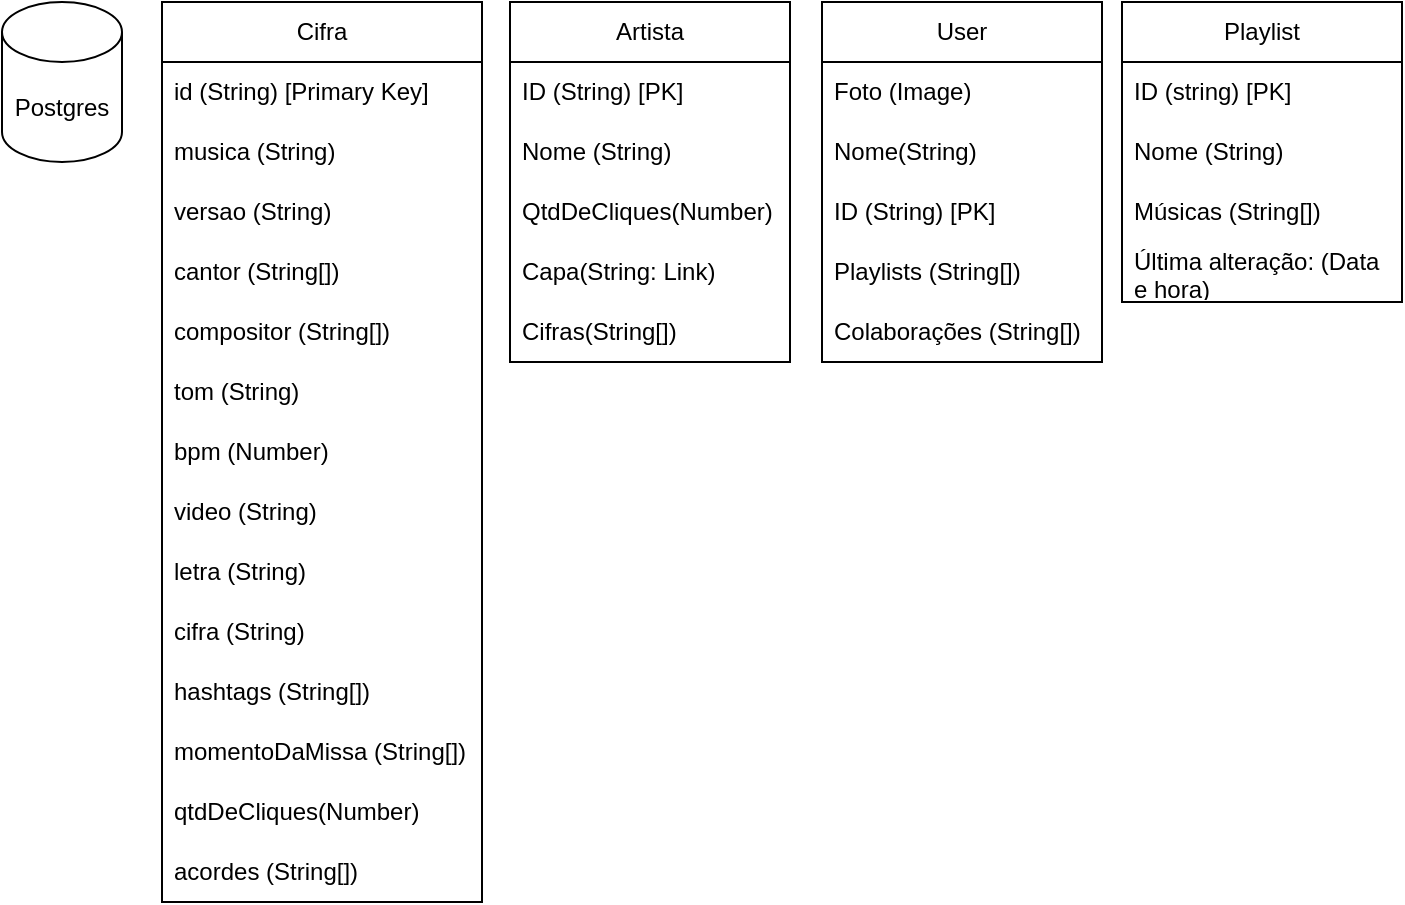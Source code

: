 <mxfile>
    <diagram name="Página-1" id="KAvhJZG7qQ8N-uu_cvAz">
        <mxGraphModel dx="96" dy="586" grid="1" gridSize="10" guides="1" tooltips="1" connect="1" arrows="1" fold="1" page="1" pageScale="1" pageWidth="827" pageHeight="1169" math="0" shadow="0">
            <root>
                <mxCell id="0"/>
                <mxCell id="1" parent="0"/>
                <mxCell id="r4SKTvl0sljqAjaJuwJ4-2" value="Cifra" style="swimlane;fontStyle=0;childLayout=stackLayout;horizontal=1;startSize=30;horizontalStack=0;resizeParent=1;resizeParentMax=0;resizeLast=0;collapsible=1;marginBottom=0;whiteSpace=wrap;html=1;" parent="1" vertex="1">
                    <mxGeometry x="170" y="120" width="160" height="450" as="geometry"/>
                </mxCell>
                <mxCell id="r4SKTvl0sljqAjaJuwJ4-3" value="id (String) [Primary Key]" style="text;strokeColor=none;fillColor=none;align=left;verticalAlign=middle;spacingLeft=4;spacingRight=4;overflow=hidden;points=[[0,0.5],[1,0.5]];portConstraint=eastwest;rotatable=0;whiteSpace=wrap;html=1;" parent="r4SKTvl0sljqAjaJuwJ4-2" vertex="1">
                    <mxGeometry y="30" width="160" height="30" as="geometry"/>
                </mxCell>
                <mxCell id="r4SKTvl0sljqAjaJuwJ4-9" value="musica (String)" style="text;strokeColor=none;fillColor=none;align=left;verticalAlign=middle;spacingLeft=4;spacingRight=4;overflow=hidden;points=[[0,0.5],[1,0.5]];portConstraint=eastwest;rotatable=0;whiteSpace=wrap;html=1;" parent="r4SKTvl0sljqAjaJuwJ4-2" vertex="1">
                    <mxGeometry y="60" width="160" height="30" as="geometry"/>
                </mxCell>
                <mxCell id="3" value="versao (String)" style="text;strokeColor=none;fillColor=none;align=left;verticalAlign=middle;spacingLeft=4;spacingRight=4;overflow=hidden;points=[[0,0.5],[1,0.5]];portConstraint=eastwest;rotatable=0;whiteSpace=wrap;html=1;" vertex="1" parent="r4SKTvl0sljqAjaJuwJ4-2">
                    <mxGeometry y="90" width="160" height="30" as="geometry"/>
                </mxCell>
                <mxCell id="r4SKTvl0sljqAjaJuwJ4-4" value="cantor (String[])" style="text;strokeColor=none;fillColor=none;align=left;verticalAlign=middle;spacingLeft=4;spacingRight=4;overflow=hidden;points=[[0,0.5],[1,0.5]];portConstraint=eastwest;rotatable=0;whiteSpace=wrap;html=1;" parent="r4SKTvl0sljqAjaJuwJ4-2" vertex="1">
                    <mxGeometry y="120" width="160" height="30" as="geometry"/>
                </mxCell>
                <mxCell id="2" value="compositor (String[])" style="text;strokeColor=none;fillColor=none;align=left;verticalAlign=middle;spacingLeft=4;spacingRight=4;overflow=hidden;points=[[0,0.5],[1,0.5]];portConstraint=eastwest;rotatable=0;whiteSpace=wrap;html=1;" vertex="1" parent="r4SKTvl0sljqAjaJuwJ4-2">
                    <mxGeometry y="150" width="160" height="30" as="geometry"/>
                </mxCell>
                <mxCell id="r4SKTvl0sljqAjaJuwJ4-7" value="tom (String)" style="text;strokeColor=none;fillColor=none;align=left;verticalAlign=middle;spacingLeft=4;spacingRight=4;overflow=hidden;points=[[0,0.5],[1,0.5]];portConstraint=eastwest;rotatable=0;whiteSpace=wrap;html=1;" parent="r4SKTvl0sljqAjaJuwJ4-2" vertex="1">
                    <mxGeometry y="180" width="160" height="30" as="geometry"/>
                </mxCell>
                <mxCell id="r4SKTvl0sljqAjaJuwJ4-12" value="bpm (Number)" style="text;strokeColor=none;fillColor=none;align=left;verticalAlign=middle;spacingLeft=4;spacingRight=4;overflow=hidden;points=[[0,0.5],[1,0.5]];portConstraint=eastwest;rotatable=0;whiteSpace=wrap;html=1;" parent="r4SKTvl0sljqAjaJuwJ4-2" vertex="1">
                    <mxGeometry y="210" width="160" height="30" as="geometry"/>
                </mxCell>
                <mxCell id="r4SKTvl0sljqAjaJuwJ4-11" value="video (String)" style="text;strokeColor=none;fillColor=none;align=left;verticalAlign=middle;spacingLeft=4;spacingRight=4;overflow=hidden;points=[[0,0.5],[1,0.5]];portConstraint=eastwest;rotatable=0;whiteSpace=wrap;html=1;" parent="r4SKTvl0sljqAjaJuwJ4-2" vertex="1">
                    <mxGeometry y="240" width="160" height="30" as="geometry"/>
                </mxCell>
                <mxCell id="5" value="letra (String)" style="text;strokeColor=none;fillColor=none;align=left;verticalAlign=middle;spacingLeft=4;spacingRight=4;overflow=hidden;points=[[0,0.5],[1,0.5]];portConstraint=eastwest;rotatable=0;whiteSpace=wrap;html=1;" vertex="1" parent="r4SKTvl0sljqAjaJuwJ4-2">
                    <mxGeometry y="270" width="160" height="30" as="geometry"/>
                </mxCell>
                <mxCell id="r4SKTvl0sljqAjaJuwJ4-8" value="cifra (String)" style="text;strokeColor=none;fillColor=none;align=left;verticalAlign=middle;spacingLeft=4;spacingRight=4;overflow=hidden;points=[[0,0.5],[1,0.5]];portConstraint=eastwest;rotatable=0;whiteSpace=wrap;html=1;" parent="r4SKTvl0sljqAjaJuwJ4-2" vertex="1">
                    <mxGeometry y="300" width="160" height="30" as="geometry"/>
                </mxCell>
                <mxCell id="r4SKTvl0sljqAjaJuwJ4-5" value="hashtags (String[])" style="text;strokeColor=none;fillColor=none;align=left;verticalAlign=middle;spacingLeft=4;spacingRight=4;overflow=hidden;points=[[0,0.5],[1,0.5]];portConstraint=eastwest;rotatable=0;whiteSpace=wrap;html=1;" parent="r4SKTvl0sljqAjaJuwJ4-2" vertex="1">
                    <mxGeometry y="330" width="160" height="30" as="geometry"/>
                </mxCell>
                <mxCell id="r4SKTvl0sljqAjaJuwJ4-10" value="momentoDaMissa (String[])" style="text;strokeColor=none;fillColor=none;align=left;verticalAlign=middle;spacingLeft=4;spacingRight=4;overflow=hidden;points=[[0,0.5],[1,0.5]];portConstraint=eastwest;rotatable=0;whiteSpace=wrap;html=1;" parent="r4SKTvl0sljqAjaJuwJ4-2" vertex="1">
                    <mxGeometry y="360" width="160" height="30" as="geometry"/>
                </mxCell>
                <mxCell id="r4SKTvl0sljqAjaJuwJ4-22" value="qtdDeCliques(Number)" style="text;strokeColor=none;fillColor=none;align=left;verticalAlign=middle;spacingLeft=4;spacingRight=4;overflow=hidden;points=[[0,0.5],[1,0.5]];portConstraint=eastwest;rotatable=0;whiteSpace=wrap;html=1;" parent="r4SKTvl0sljqAjaJuwJ4-2" vertex="1">
                    <mxGeometry y="390" width="160" height="30" as="geometry"/>
                </mxCell>
                <mxCell id="r4SKTvl0sljqAjaJuwJ4-13" value="acordes (String[])" style="text;strokeColor=none;fillColor=none;align=left;verticalAlign=middle;spacingLeft=4;spacingRight=4;overflow=hidden;points=[[0,0.5],[1,0.5]];portConstraint=eastwest;rotatable=0;whiteSpace=wrap;html=1;" parent="r4SKTvl0sljqAjaJuwJ4-2" vertex="1">
                    <mxGeometry y="420" width="160" height="30" as="geometry"/>
                </mxCell>
                <mxCell id="r4SKTvl0sljqAjaJuwJ4-6" value="Postgres" style="shape=cylinder3;whiteSpace=wrap;html=1;boundedLbl=1;backgroundOutline=1;size=15;" parent="1" vertex="1">
                    <mxGeometry x="90" y="120" width="60" height="80" as="geometry"/>
                </mxCell>
                <mxCell id="r4SKTvl0sljqAjaJuwJ4-14" value="Artista" style="swimlane;fontStyle=0;childLayout=stackLayout;horizontal=1;startSize=30;horizontalStack=0;resizeParent=1;resizeParentMax=0;resizeLast=0;collapsible=1;marginBottom=0;whiteSpace=wrap;html=1;" parent="1" vertex="1">
                    <mxGeometry x="344" y="120" width="140" height="180" as="geometry"/>
                </mxCell>
                <mxCell id="r4SKTvl0sljqAjaJuwJ4-15" value="ID (String) [PK]" style="text;strokeColor=none;fillColor=none;align=left;verticalAlign=middle;spacingLeft=4;spacingRight=4;overflow=hidden;points=[[0,0.5],[1,0.5]];portConstraint=eastwest;rotatable=0;whiteSpace=wrap;html=1;" parent="r4SKTvl0sljqAjaJuwJ4-14" vertex="1">
                    <mxGeometry y="30" width="140" height="30" as="geometry"/>
                </mxCell>
                <mxCell id="r4SKTvl0sljqAjaJuwJ4-16" value="Nome (String)" style="text;strokeColor=none;fillColor=none;align=left;verticalAlign=middle;spacingLeft=4;spacingRight=4;overflow=hidden;points=[[0,0.5],[1,0.5]];portConstraint=eastwest;rotatable=0;whiteSpace=wrap;html=1;" parent="r4SKTvl0sljqAjaJuwJ4-14" vertex="1">
                    <mxGeometry y="60" width="140" height="30" as="geometry"/>
                </mxCell>
                <mxCell id="r4SKTvl0sljqAjaJuwJ4-17" value="QtdDeCliques(Number)" style="text;strokeColor=none;fillColor=none;align=left;verticalAlign=middle;spacingLeft=4;spacingRight=4;overflow=hidden;points=[[0,0.5],[1,0.5]];portConstraint=eastwest;rotatable=0;whiteSpace=wrap;html=1;" parent="r4SKTvl0sljqAjaJuwJ4-14" vertex="1">
                    <mxGeometry y="90" width="140" height="30" as="geometry"/>
                </mxCell>
                <mxCell id="r4SKTvl0sljqAjaJuwJ4-23" value="Capa(String: Link)" style="text;strokeColor=none;fillColor=none;align=left;verticalAlign=middle;spacingLeft=4;spacingRight=4;overflow=hidden;points=[[0,0.5],[1,0.5]];portConstraint=eastwest;rotatable=0;whiteSpace=wrap;html=1;" parent="r4SKTvl0sljqAjaJuwJ4-14" vertex="1">
                    <mxGeometry y="120" width="140" height="30" as="geometry"/>
                </mxCell>
                <mxCell id="r4SKTvl0sljqAjaJuwJ4-24" value="Cifras(String[])" style="text;strokeColor=none;fillColor=none;align=left;verticalAlign=middle;spacingLeft=4;spacingRight=4;overflow=hidden;points=[[0,0.5],[1,0.5]];portConstraint=eastwest;rotatable=0;whiteSpace=wrap;html=1;" parent="r4SKTvl0sljqAjaJuwJ4-14" vertex="1">
                    <mxGeometry y="150" width="140" height="30" as="geometry"/>
                </mxCell>
                <mxCell id="r4SKTvl0sljqAjaJuwJ4-18" value="User" style="swimlane;fontStyle=0;childLayout=stackLayout;horizontal=1;startSize=30;horizontalStack=0;resizeParent=1;resizeParentMax=0;resizeLast=0;collapsible=1;marginBottom=0;whiteSpace=wrap;html=1;" parent="1" vertex="1">
                    <mxGeometry x="500" y="120" width="140" height="180" as="geometry"/>
                </mxCell>
                <mxCell id="r4SKTvl0sljqAjaJuwJ4-27" value="Foto (Image)" style="text;strokeColor=none;fillColor=none;align=left;verticalAlign=middle;spacingLeft=4;spacingRight=4;overflow=hidden;points=[[0,0.5],[1,0.5]];portConstraint=eastwest;rotatable=0;whiteSpace=wrap;html=1;" parent="r4SKTvl0sljqAjaJuwJ4-18" vertex="1">
                    <mxGeometry y="30" width="140" height="30" as="geometry"/>
                </mxCell>
                <mxCell id="r4SKTvl0sljqAjaJuwJ4-28" value="Nome(String)" style="text;strokeColor=none;fillColor=none;align=left;verticalAlign=middle;spacingLeft=4;spacingRight=4;overflow=hidden;points=[[0,0.5],[1,0.5]];portConstraint=eastwest;rotatable=0;whiteSpace=wrap;html=1;" parent="r4SKTvl0sljqAjaJuwJ4-18" vertex="1">
                    <mxGeometry y="60" width="140" height="30" as="geometry"/>
                </mxCell>
                <mxCell id="r4SKTvl0sljqAjaJuwJ4-19" value="ID (String) [PK]" style="text;strokeColor=none;fillColor=none;align=left;verticalAlign=middle;spacingLeft=4;spacingRight=4;overflow=hidden;points=[[0,0.5],[1,0.5]];portConstraint=eastwest;rotatable=0;whiteSpace=wrap;html=1;" parent="r4SKTvl0sljqAjaJuwJ4-18" vertex="1">
                    <mxGeometry y="90" width="140" height="30" as="geometry"/>
                </mxCell>
                <mxCell id="r4SKTvl0sljqAjaJuwJ4-20" value="Playlists (String[])" style="text;strokeColor=none;fillColor=none;align=left;verticalAlign=middle;spacingLeft=4;spacingRight=4;overflow=hidden;points=[[0,0.5],[1,0.5]];portConstraint=eastwest;rotatable=0;whiteSpace=wrap;html=1;" parent="r4SKTvl0sljqAjaJuwJ4-18" vertex="1">
                    <mxGeometry y="120" width="140" height="30" as="geometry"/>
                </mxCell>
                <mxCell id="r4SKTvl0sljqAjaJuwJ4-21" value="Colaborações (String[])" style="text;strokeColor=none;fillColor=none;align=left;verticalAlign=middle;spacingLeft=4;spacingRight=4;overflow=hidden;points=[[0,0.5],[1,0.5]];portConstraint=eastwest;rotatable=0;whiteSpace=wrap;html=1;" parent="r4SKTvl0sljqAjaJuwJ4-18" vertex="1">
                    <mxGeometry y="150" width="140" height="30" as="geometry"/>
                </mxCell>
                <mxCell id="8uBHSdfMXfHnkFeiEyJg-1" value="Playlist" style="swimlane;fontStyle=0;childLayout=stackLayout;horizontal=1;startSize=30;horizontalStack=0;resizeParent=1;resizeParentMax=0;resizeLast=0;collapsible=1;marginBottom=0;whiteSpace=wrap;html=1;" parent="1" vertex="1">
                    <mxGeometry x="650" y="120" width="140" height="150" as="geometry"/>
                </mxCell>
                <mxCell id="8uBHSdfMXfHnkFeiEyJg-2" value="ID (string) [PK]" style="text;strokeColor=none;fillColor=none;align=left;verticalAlign=middle;spacingLeft=4;spacingRight=4;overflow=hidden;points=[[0,0.5],[1,0.5]];portConstraint=eastwest;rotatable=0;whiteSpace=wrap;html=1;" parent="8uBHSdfMXfHnkFeiEyJg-1" vertex="1">
                    <mxGeometry y="30" width="140" height="30" as="geometry"/>
                </mxCell>
                <mxCell id="8uBHSdfMXfHnkFeiEyJg-3" value="Nome (String)" style="text;strokeColor=none;fillColor=none;align=left;verticalAlign=middle;spacingLeft=4;spacingRight=4;overflow=hidden;points=[[0,0.5],[1,0.5]];portConstraint=eastwest;rotatable=0;whiteSpace=wrap;html=1;" parent="8uBHSdfMXfHnkFeiEyJg-1" vertex="1">
                    <mxGeometry y="60" width="140" height="30" as="geometry"/>
                </mxCell>
                <mxCell id="8uBHSdfMXfHnkFeiEyJg-4" value="Músicas (String[])" style="text;strokeColor=none;fillColor=none;align=left;verticalAlign=middle;spacingLeft=4;spacingRight=4;overflow=hidden;points=[[0,0.5],[1,0.5]];portConstraint=eastwest;rotatable=0;whiteSpace=wrap;html=1;" parent="8uBHSdfMXfHnkFeiEyJg-1" vertex="1">
                    <mxGeometry y="90" width="140" height="30" as="geometry"/>
                </mxCell>
                <mxCell id="8uBHSdfMXfHnkFeiEyJg-5" value="Última alteração: (Data e hora)" style="text;strokeColor=none;fillColor=none;align=left;verticalAlign=middle;spacingLeft=4;spacingRight=4;overflow=hidden;points=[[0,0.5],[1,0.5]];portConstraint=eastwest;rotatable=0;whiteSpace=wrap;html=1;" parent="8uBHSdfMXfHnkFeiEyJg-1" vertex="1">
                    <mxGeometry y="120" width="140" height="30" as="geometry"/>
                </mxCell>
            </root>
        </mxGraphModel>
    </diagram>
</mxfile>